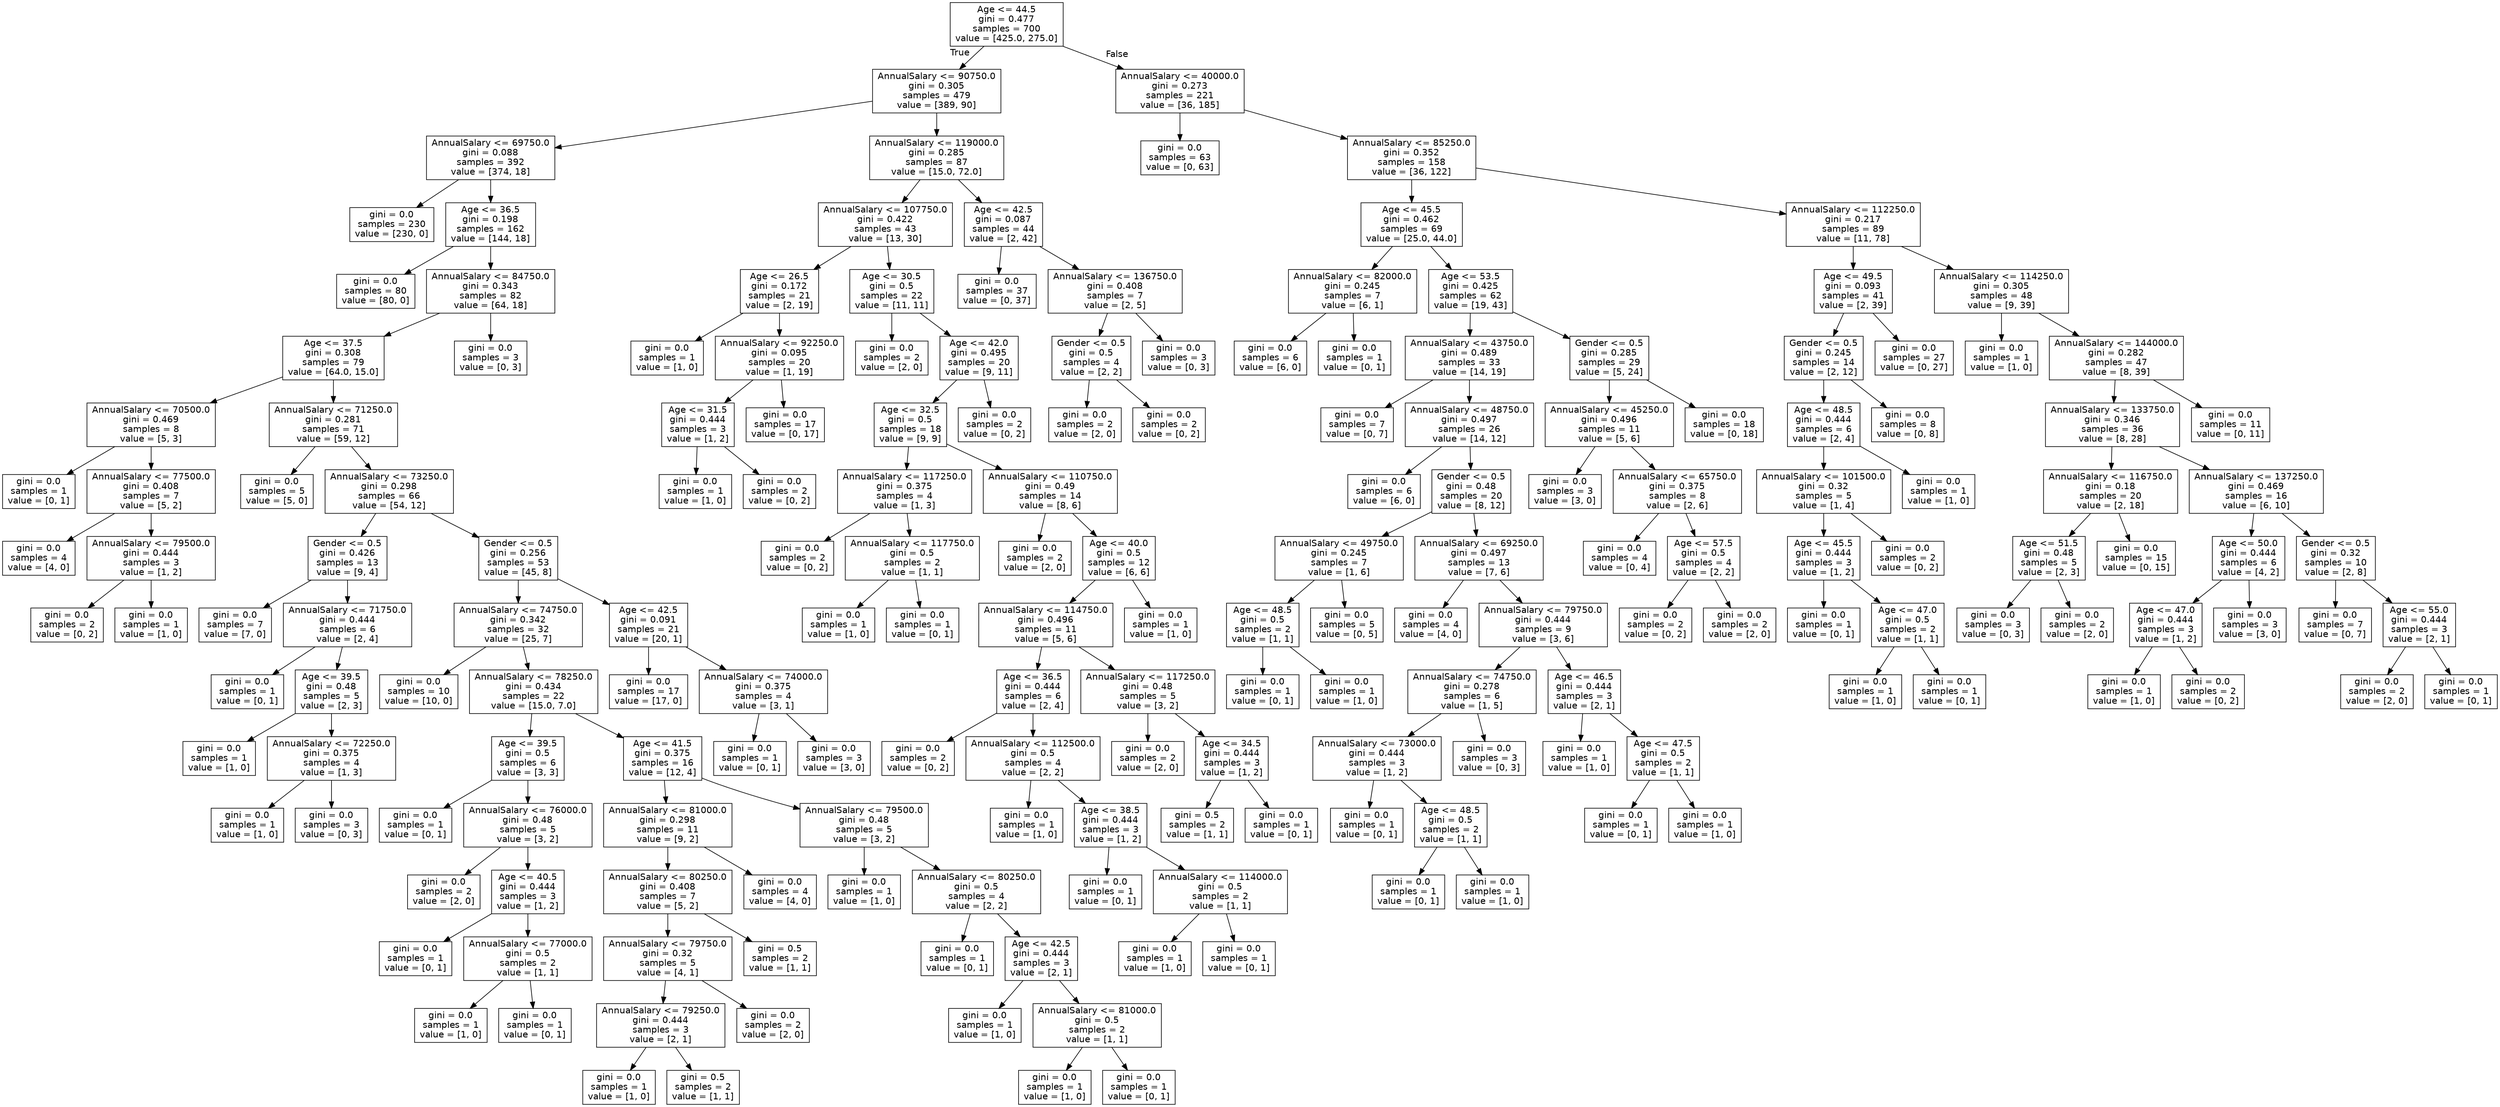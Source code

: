 digraph Tree {
node [shape=box, fontname="helvetica"] ;
edge [fontname="helvetica"] ;
0 [label="Age <= 44.5\ngini = 0.477\nsamples = 700\nvalue = [425.0, 275.0]"] ;
1 [label="AnnualSalary <= 90750.0\ngini = 0.305\nsamples = 479\nvalue = [389, 90]"] ;
0 -> 1 [labeldistance=2.5, labelangle=45, headlabel="True"] ;
2 [label="AnnualSalary <= 69750.0\ngini = 0.088\nsamples = 392\nvalue = [374, 18]"] ;
1 -> 2 ;
3 [label="gini = 0.0\nsamples = 230\nvalue = [230, 0]"] ;
2 -> 3 ;
4 [label="Age <= 36.5\ngini = 0.198\nsamples = 162\nvalue = [144, 18]"] ;
2 -> 4 ;
5 [label="gini = 0.0\nsamples = 80\nvalue = [80, 0]"] ;
4 -> 5 ;
6 [label="AnnualSalary <= 84750.0\ngini = 0.343\nsamples = 82\nvalue = [64, 18]"] ;
4 -> 6 ;
7 [label="Age <= 37.5\ngini = 0.308\nsamples = 79\nvalue = [64.0, 15.0]"] ;
6 -> 7 ;
8 [label="AnnualSalary <= 70500.0\ngini = 0.469\nsamples = 8\nvalue = [5, 3]"] ;
7 -> 8 ;
9 [label="gini = 0.0\nsamples = 1\nvalue = [0, 1]"] ;
8 -> 9 ;
10 [label="AnnualSalary <= 77500.0\ngini = 0.408\nsamples = 7\nvalue = [5, 2]"] ;
8 -> 10 ;
11 [label="gini = 0.0\nsamples = 4\nvalue = [4, 0]"] ;
10 -> 11 ;
12 [label="AnnualSalary <= 79500.0\ngini = 0.444\nsamples = 3\nvalue = [1, 2]"] ;
10 -> 12 ;
13 [label="gini = 0.0\nsamples = 2\nvalue = [0, 2]"] ;
12 -> 13 ;
14 [label="gini = 0.0\nsamples = 1\nvalue = [1, 0]"] ;
12 -> 14 ;
15 [label="AnnualSalary <= 71250.0\ngini = 0.281\nsamples = 71\nvalue = [59, 12]"] ;
7 -> 15 ;
16 [label="gini = 0.0\nsamples = 5\nvalue = [5, 0]"] ;
15 -> 16 ;
17 [label="AnnualSalary <= 73250.0\ngini = 0.298\nsamples = 66\nvalue = [54, 12]"] ;
15 -> 17 ;
18 [label="Gender <= 0.5\ngini = 0.426\nsamples = 13\nvalue = [9, 4]"] ;
17 -> 18 ;
19 [label="gini = 0.0\nsamples = 7\nvalue = [7, 0]"] ;
18 -> 19 ;
20 [label="AnnualSalary <= 71750.0\ngini = 0.444\nsamples = 6\nvalue = [2, 4]"] ;
18 -> 20 ;
21 [label="gini = 0.0\nsamples = 1\nvalue = [0, 1]"] ;
20 -> 21 ;
22 [label="Age <= 39.5\ngini = 0.48\nsamples = 5\nvalue = [2, 3]"] ;
20 -> 22 ;
23 [label="gini = 0.0\nsamples = 1\nvalue = [1, 0]"] ;
22 -> 23 ;
24 [label="AnnualSalary <= 72250.0\ngini = 0.375\nsamples = 4\nvalue = [1, 3]"] ;
22 -> 24 ;
25 [label="gini = 0.0\nsamples = 1\nvalue = [1, 0]"] ;
24 -> 25 ;
26 [label="gini = 0.0\nsamples = 3\nvalue = [0, 3]"] ;
24 -> 26 ;
27 [label="Gender <= 0.5\ngini = 0.256\nsamples = 53\nvalue = [45, 8]"] ;
17 -> 27 ;
28 [label="AnnualSalary <= 74750.0\ngini = 0.342\nsamples = 32\nvalue = [25, 7]"] ;
27 -> 28 ;
29 [label="gini = 0.0\nsamples = 10\nvalue = [10, 0]"] ;
28 -> 29 ;
30 [label="AnnualSalary <= 78250.0\ngini = 0.434\nsamples = 22\nvalue = [15.0, 7.0]"] ;
28 -> 30 ;
31 [label="Age <= 39.5\ngini = 0.5\nsamples = 6\nvalue = [3, 3]"] ;
30 -> 31 ;
32 [label="gini = 0.0\nsamples = 1\nvalue = [0, 1]"] ;
31 -> 32 ;
33 [label="AnnualSalary <= 76000.0\ngini = 0.48\nsamples = 5\nvalue = [3, 2]"] ;
31 -> 33 ;
34 [label="gini = 0.0\nsamples = 2\nvalue = [2, 0]"] ;
33 -> 34 ;
35 [label="Age <= 40.5\ngini = 0.444\nsamples = 3\nvalue = [1, 2]"] ;
33 -> 35 ;
36 [label="gini = 0.0\nsamples = 1\nvalue = [0, 1]"] ;
35 -> 36 ;
37 [label="AnnualSalary <= 77000.0\ngini = 0.5\nsamples = 2\nvalue = [1, 1]"] ;
35 -> 37 ;
38 [label="gini = 0.0\nsamples = 1\nvalue = [1, 0]"] ;
37 -> 38 ;
39 [label="gini = 0.0\nsamples = 1\nvalue = [0, 1]"] ;
37 -> 39 ;
40 [label="Age <= 41.5\ngini = 0.375\nsamples = 16\nvalue = [12, 4]"] ;
30 -> 40 ;
41 [label="AnnualSalary <= 81000.0\ngini = 0.298\nsamples = 11\nvalue = [9, 2]"] ;
40 -> 41 ;
42 [label="AnnualSalary <= 80250.0\ngini = 0.408\nsamples = 7\nvalue = [5, 2]"] ;
41 -> 42 ;
43 [label="AnnualSalary <= 79750.0\ngini = 0.32\nsamples = 5\nvalue = [4, 1]"] ;
42 -> 43 ;
44 [label="AnnualSalary <= 79250.0\ngini = 0.444\nsamples = 3\nvalue = [2, 1]"] ;
43 -> 44 ;
45 [label="gini = 0.0\nsamples = 1\nvalue = [1, 0]"] ;
44 -> 45 ;
46 [label="gini = 0.5\nsamples = 2\nvalue = [1, 1]"] ;
44 -> 46 ;
47 [label="gini = 0.0\nsamples = 2\nvalue = [2, 0]"] ;
43 -> 47 ;
48 [label="gini = 0.5\nsamples = 2\nvalue = [1, 1]"] ;
42 -> 48 ;
49 [label="gini = 0.0\nsamples = 4\nvalue = [4, 0]"] ;
41 -> 49 ;
50 [label="AnnualSalary <= 79500.0\ngini = 0.48\nsamples = 5\nvalue = [3, 2]"] ;
40 -> 50 ;
51 [label="gini = 0.0\nsamples = 1\nvalue = [1, 0]"] ;
50 -> 51 ;
52 [label="AnnualSalary <= 80250.0\ngini = 0.5\nsamples = 4\nvalue = [2, 2]"] ;
50 -> 52 ;
53 [label="gini = 0.0\nsamples = 1\nvalue = [0, 1]"] ;
52 -> 53 ;
54 [label="Age <= 42.5\ngini = 0.444\nsamples = 3\nvalue = [2, 1]"] ;
52 -> 54 ;
55 [label="gini = 0.0\nsamples = 1\nvalue = [1, 0]"] ;
54 -> 55 ;
56 [label="AnnualSalary <= 81000.0\ngini = 0.5\nsamples = 2\nvalue = [1, 1]"] ;
54 -> 56 ;
57 [label="gini = 0.0\nsamples = 1\nvalue = [1, 0]"] ;
56 -> 57 ;
58 [label="gini = 0.0\nsamples = 1\nvalue = [0, 1]"] ;
56 -> 58 ;
59 [label="Age <= 42.5\ngini = 0.091\nsamples = 21\nvalue = [20, 1]"] ;
27 -> 59 ;
60 [label="gini = 0.0\nsamples = 17\nvalue = [17, 0]"] ;
59 -> 60 ;
61 [label="AnnualSalary <= 74000.0\ngini = 0.375\nsamples = 4\nvalue = [3, 1]"] ;
59 -> 61 ;
62 [label="gini = 0.0\nsamples = 1\nvalue = [0, 1]"] ;
61 -> 62 ;
63 [label="gini = 0.0\nsamples = 3\nvalue = [3, 0]"] ;
61 -> 63 ;
64 [label="gini = 0.0\nsamples = 3\nvalue = [0, 3]"] ;
6 -> 64 ;
65 [label="AnnualSalary <= 119000.0\ngini = 0.285\nsamples = 87\nvalue = [15.0, 72.0]"] ;
1 -> 65 ;
66 [label="AnnualSalary <= 107750.0\ngini = 0.422\nsamples = 43\nvalue = [13, 30]"] ;
65 -> 66 ;
67 [label="Age <= 26.5\ngini = 0.172\nsamples = 21\nvalue = [2, 19]"] ;
66 -> 67 ;
68 [label="gini = 0.0\nsamples = 1\nvalue = [1, 0]"] ;
67 -> 68 ;
69 [label="AnnualSalary <= 92250.0\ngini = 0.095\nsamples = 20\nvalue = [1, 19]"] ;
67 -> 69 ;
70 [label="Age <= 31.5\ngini = 0.444\nsamples = 3\nvalue = [1, 2]"] ;
69 -> 70 ;
71 [label="gini = 0.0\nsamples = 1\nvalue = [1, 0]"] ;
70 -> 71 ;
72 [label="gini = 0.0\nsamples = 2\nvalue = [0, 2]"] ;
70 -> 72 ;
73 [label="gini = 0.0\nsamples = 17\nvalue = [0, 17]"] ;
69 -> 73 ;
74 [label="Age <= 30.5\ngini = 0.5\nsamples = 22\nvalue = [11, 11]"] ;
66 -> 74 ;
75 [label="gini = 0.0\nsamples = 2\nvalue = [2, 0]"] ;
74 -> 75 ;
76 [label="Age <= 42.0\ngini = 0.495\nsamples = 20\nvalue = [9, 11]"] ;
74 -> 76 ;
77 [label="Age <= 32.5\ngini = 0.5\nsamples = 18\nvalue = [9, 9]"] ;
76 -> 77 ;
78 [label="AnnualSalary <= 117250.0\ngini = 0.375\nsamples = 4\nvalue = [1, 3]"] ;
77 -> 78 ;
79 [label="gini = 0.0\nsamples = 2\nvalue = [0, 2]"] ;
78 -> 79 ;
80 [label="AnnualSalary <= 117750.0\ngini = 0.5\nsamples = 2\nvalue = [1, 1]"] ;
78 -> 80 ;
81 [label="gini = 0.0\nsamples = 1\nvalue = [1, 0]"] ;
80 -> 81 ;
82 [label="gini = 0.0\nsamples = 1\nvalue = [0, 1]"] ;
80 -> 82 ;
83 [label="AnnualSalary <= 110750.0\ngini = 0.49\nsamples = 14\nvalue = [8, 6]"] ;
77 -> 83 ;
84 [label="gini = 0.0\nsamples = 2\nvalue = [2, 0]"] ;
83 -> 84 ;
85 [label="Age <= 40.0\ngini = 0.5\nsamples = 12\nvalue = [6, 6]"] ;
83 -> 85 ;
86 [label="AnnualSalary <= 114750.0\ngini = 0.496\nsamples = 11\nvalue = [5, 6]"] ;
85 -> 86 ;
87 [label="Age <= 36.5\ngini = 0.444\nsamples = 6\nvalue = [2, 4]"] ;
86 -> 87 ;
88 [label="gini = 0.0\nsamples = 2\nvalue = [0, 2]"] ;
87 -> 88 ;
89 [label="AnnualSalary <= 112500.0\ngini = 0.5\nsamples = 4\nvalue = [2, 2]"] ;
87 -> 89 ;
90 [label="gini = 0.0\nsamples = 1\nvalue = [1, 0]"] ;
89 -> 90 ;
91 [label="Age <= 38.5\ngini = 0.444\nsamples = 3\nvalue = [1, 2]"] ;
89 -> 91 ;
92 [label="gini = 0.0\nsamples = 1\nvalue = [0, 1]"] ;
91 -> 92 ;
93 [label="AnnualSalary <= 114000.0\ngini = 0.5\nsamples = 2\nvalue = [1, 1]"] ;
91 -> 93 ;
94 [label="gini = 0.0\nsamples = 1\nvalue = [1, 0]"] ;
93 -> 94 ;
95 [label="gini = 0.0\nsamples = 1\nvalue = [0, 1]"] ;
93 -> 95 ;
96 [label="AnnualSalary <= 117250.0\ngini = 0.48\nsamples = 5\nvalue = [3, 2]"] ;
86 -> 96 ;
97 [label="gini = 0.0\nsamples = 2\nvalue = [2, 0]"] ;
96 -> 97 ;
98 [label="Age <= 34.5\ngini = 0.444\nsamples = 3\nvalue = [1, 2]"] ;
96 -> 98 ;
99 [label="gini = 0.5\nsamples = 2\nvalue = [1, 1]"] ;
98 -> 99 ;
100 [label="gini = 0.0\nsamples = 1\nvalue = [0, 1]"] ;
98 -> 100 ;
101 [label="gini = 0.0\nsamples = 1\nvalue = [1, 0]"] ;
85 -> 101 ;
102 [label="gini = 0.0\nsamples = 2\nvalue = [0, 2]"] ;
76 -> 102 ;
103 [label="Age <= 42.5\ngini = 0.087\nsamples = 44\nvalue = [2, 42]"] ;
65 -> 103 ;
104 [label="gini = 0.0\nsamples = 37\nvalue = [0, 37]"] ;
103 -> 104 ;
105 [label="AnnualSalary <= 136750.0\ngini = 0.408\nsamples = 7\nvalue = [2, 5]"] ;
103 -> 105 ;
106 [label="Gender <= 0.5\ngini = 0.5\nsamples = 4\nvalue = [2, 2]"] ;
105 -> 106 ;
107 [label="gini = 0.0\nsamples = 2\nvalue = [2, 0]"] ;
106 -> 107 ;
108 [label="gini = 0.0\nsamples = 2\nvalue = [0, 2]"] ;
106 -> 108 ;
109 [label="gini = 0.0\nsamples = 3\nvalue = [0, 3]"] ;
105 -> 109 ;
110 [label="AnnualSalary <= 40000.0\ngini = 0.273\nsamples = 221\nvalue = [36, 185]"] ;
0 -> 110 [labeldistance=2.5, labelangle=-45, headlabel="False"] ;
111 [label="gini = 0.0\nsamples = 63\nvalue = [0, 63]"] ;
110 -> 111 ;
112 [label="AnnualSalary <= 85250.0\ngini = 0.352\nsamples = 158\nvalue = [36, 122]"] ;
110 -> 112 ;
113 [label="Age <= 45.5\ngini = 0.462\nsamples = 69\nvalue = [25.0, 44.0]"] ;
112 -> 113 ;
114 [label="AnnualSalary <= 82000.0\ngini = 0.245\nsamples = 7\nvalue = [6, 1]"] ;
113 -> 114 ;
115 [label="gini = 0.0\nsamples = 6\nvalue = [6, 0]"] ;
114 -> 115 ;
116 [label="gini = 0.0\nsamples = 1\nvalue = [0, 1]"] ;
114 -> 116 ;
117 [label="Age <= 53.5\ngini = 0.425\nsamples = 62\nvalue = [19, 43]"] ;
113 -> 117 ;
118 [label="AnnualSalary <= 43750.0\ngini = 0.489\nsamples = 33\nvalue = [14, 19]"] ;
117 -> 118 ;
119 [label="gini = 0.0\nsamples = 7\nvalue = [0, 7]"] ;
118 -> 119 ;
120 [label="AnnualSalary <= 48750.0\ngini = 0.497\nsamples = 26\nvalue = [14, 12]"] ;
118 -> 120 ;
121 [label="gini = 0.0\nsamples = 6\nvalue = [6, 0]"] ;
120 -> 121 ;
122 [label="Gender <= 0.5\ngini = 0.48\nsamples = 20\nvalue = [8, 12]"] ;
120 -> 122 ;
123 [label="AnnualSalary <= 49750.0\ngini = 0.245\nsamples = 7\nvalue = [1, 6]"] ;
122 -> 123 ;
124 [label="Age <= 48.5\ngini = 0.5\nsamples = 2\nvalue = [1, 1]"] ;
123 -> 124 ;
125 [label="gini = 0.0\nsamples = 1\nvalue = [0, 1]"] ;
124 -> 125 ;
126 [label="gini = 0.0\nsamples = 1\nvalue = [1, 0]"] ;
124 -> 126 ;
127 [label="gini = 0.0\nsamples = 5\nvalue = [0, 5]"] ;
123 -> 127 ;
128 [label="AnnualSalary <= 69250.0\ngini = 0.497\nsamples = 13\nvalue = [7, 6]"] ;
122 -> 128 ;
129 [label="gini = 0.0\nsamples = 4\nvalue = [4, 0]"] ;
128 -> 129 ;
130 [label="AnnualSalary <= 79750.0\ngini = 0.444\nsamples = 9\nvalue = [3, 6]"] ;
128 -> 130 ;
131 [label="AnnualSalary <= 74750.0\ngini = 0.278\nsamples = 6\nvalue = [1, 5]"] ;
130 -> 131 ;
132 [label="AnnualSalary <= 73000.0\ngini = 0.444\nsamples = 3\nvalue = [1, 2]"] ;
131 -> 132 ;
133 [label="gini = 0.0\nsamples = 1\nvalue = [0, 1]"] ;
132 -> 133 ;
134 [label="Age <= 48.5\ngini = 0.5\nsamples = 2\nvalue = [1, 1]"] ;
132 -> 134 ;
135 [label="gini = 0.0\nsamples = 1\nvalue = [0, 1]"] ;
134 -> 135 ;
136 [label="gini = 0.0\nsamples = 1\nvalue = [1, 0]"] ;
134 -> 136 ;
137 [label="gini = 0.0\nsamples = 3\nvalue = [0, 3]"] ;
131 -> 137 ;
138 [label="Age <= 46.5\ngini = 0.444\nsamples = 3\nvalue = [2, 1]"] ;
130 -> 138 ;
139 [label="gini = 0.0\nsamples = 1\nvalue = [1, 0]"] ;
138 -> 139 ;
140 [label="Age <= 47.5\ngini = 0.5\nsamples = 2\nvalue = [1, 1]"] ;
138 -> 140 ;
141 [label="gini = 0.0\nsamples = 1\nvalue = [0, 1]"] ;
140 -> 141 ;
142 [label="gini = 0.0\nsamples = 1\nvalue = [1, 0]"] ;
140 -> 142 ;
143 [label="Gender <= 0.5\ngini = 0.285\nsamples = 29\nvalue = [5, 24]"] ;
117 -> 143 ;
144 [label="AnnualSalary <= 45250.0\ngini = 0.496\nsamples = 11\nvalue = [5, 6]"] ;
143 -> 144 ;
145 [label="gini = 0.0\nsamples = 3\nvalue = [3, 0]"] ;
144 -> 145 ;
146 [label="AnnualSalary <= 65750.0\ngini = 0.375\nsamples = 8\nvalue = [2, 6]"] ;
144 -> 146 ;
147 [label="gini = 0.0\nsamples = 4\nvalue = [0, 4]"] ;
146 -> 147 ;
148 [label="Age <= 57.5\ngini = 0.5\nsamples = 4\nvalue = [2, 2]"] ;
146 -> 148 ;
149 [label="gini = 0.0\nsamples = 2\nvalue = [0, 2]"] ;
148 -> 149 ;
150 [label="gini = 0.0\nsamples = 2\nvalue = [2, 0]"] ;
148 -> 150 ;
151 [label="gini = 0.0\nsamples = 18\nvalue = [0, 18]"] ;
143 -> 151 ;
152 [label="AnnualSalary <= 112250.0\ngini = 0.217\nsamples = 89\nvalue = [11, 78]"] ;
112 -> 152 ;
153 [label="Age <= 49.5\ngini = 0.093\nsamples = 41\nvalue = [2, 39]"] ;
152 -> 153 ;
154 [label="Gender <= 0.5\ngini = 0.245\nsamples = 14\nvalue = [2, 12]"] ;
153 -> 154 ;
155 [label="Age <= 48.5\ngini = 0.444\nsamples = 6\nvalue = [2, 4]"] ;
154 -> 155 ;
156 [label="AnnualSalary <= 101500.0\ngini = 0.32\nsamples = 5\nvalue = [1, 4]"] ;
155 -> 156 ;
157 [label="Age <= 45.5\ngini = 0.444\nsamples = 3\nvalue = [1, 2]"] ;
156 -> 157 ;
158 [label="gini = 0.0\nsamples = 1\nvalue = [0, 1]"] ;
157 -> 158 ;
159 [label="Age <= 47.0\ngini = 0.5\nsamples = 2\nvalue = [1, 1]"] ;
157 -> 159 ;
160 [label="gini = 0.0\nsamples = 1\nvalue = [1, 0]"] ;
159 -> 160 ;
161 [label="gini = 0.0\nsamples = 1\nvalue = [0, 1]"] ;
159 -> 161 ;
162 [label="gini = 0.0\nsamples = 2\nvalue = [0, 2]"] ;
156 -> 162 ;
163 [label="gini = 0.0\nsamples = 1\nvalue = [1, 0]"] ;
155 -> 163 ;
164 [label="gini = 0.0\nsamples = 8\nvalue = [0, 8]"] ;
154 -> 164 ;
165 [label="gini = 0.0\nsamples = 27\nvalue = [0, 27]"] ;
153 -> 165 ;
166 [label="AnnualSalary <= 114250.0\ngini = 0.305\nsamples = 48\nvalue = [9, 39]"] ;
152 -> 166 ;
167 [label="gini = 0.0\nsamples = 1\nvalue = [1, 0]"] ;
166 -> 167 ;
168 [label="AnnualSalary <= 144000.0\ngini = 0.282\nsamples = 47\nvalue = [8, 39]"] ;
166 -> 168 ;
169 [label="AnnualSalary <= 133750.0\ngini = 0.346\nsamples = 36\nvalue = [8, 28]"] ;
168 -> 169 ;
170 [label="AnnualSalary <= 116750.0\ngini = 0.18\nsamples = 20\nvalue = [2, 18]"] ;
169 -> 170 ;
171 [label="Age <= 51.5\ngini = 0.48\nsamples = 5\nvalue = [2, 3]"] ;
170 -> 171 ;
172 [label="gini = 0.0\nsamples = 3\nvalue = [0, 3]"] ;
171 -> 172 ;
173 [label="gini = 0.0\nsamples = 2\nvalue = [2, 0]"] ;
171 -> 173 ;
174 [label="gini = 0.0\nsamples = 15\nvalue = [0, 15]"] ;
170 -> 174 ;
175 [label="AnnualSalary <= 137250.0\ngini = 0.469\nsamples = 16\nvalue = [6, 10]"] ;
169 -> 175 ;
176 [label="Age <= 50.0\ngini = 0.444\nsamples = 6\nvalue = [4, 2]"] ;
175 -> 176 ;
177 [label="Age <= 47.0\ngini = 0.444\nsamples = 3\nvalue = [1, 2]"] ;
176 -> 177 ;
178 [label="gini = 0.0\nsamples = 1\nvalue = [1, 0]"] ;
177 -> 178 ;
179 [label="gini = 0.0\nsamples = 2\nvalue = [0, 2]"] ;
177 -> 179 ;
180 [label="gini = 0.0\nsamples = 3\nvalue = [3, 0]"] ;
176 -> 180 ;
181 [label="Gender <= 0.5\ngini = 0.32\nsamples = 10\nvalue = [2, 8]"] ;
175 -> 181 ;
182 [label="gini = 0.0\nsamples = 7\nvalue = [0, 7]"] ;
181 -> 182 ;
183 [label="Age <= 55.0\ngini = 0.444\nsamples = 3\nvalue = [2, 1]"] ;
181 -> 183 ;
184 [label="gini = 0.0\nsamples = 2\nvalue = [2, 0]"] ;
183 -> 184 ;
185 [label="gini = 0.0\nsamples = 1\nvalue = [0, 1]"] ;
183 -> 185 ;
186 [label="gini = 0.0\nsamples = 11\nvalue = [0, 11]"] ;
168 -> 186 ;
}